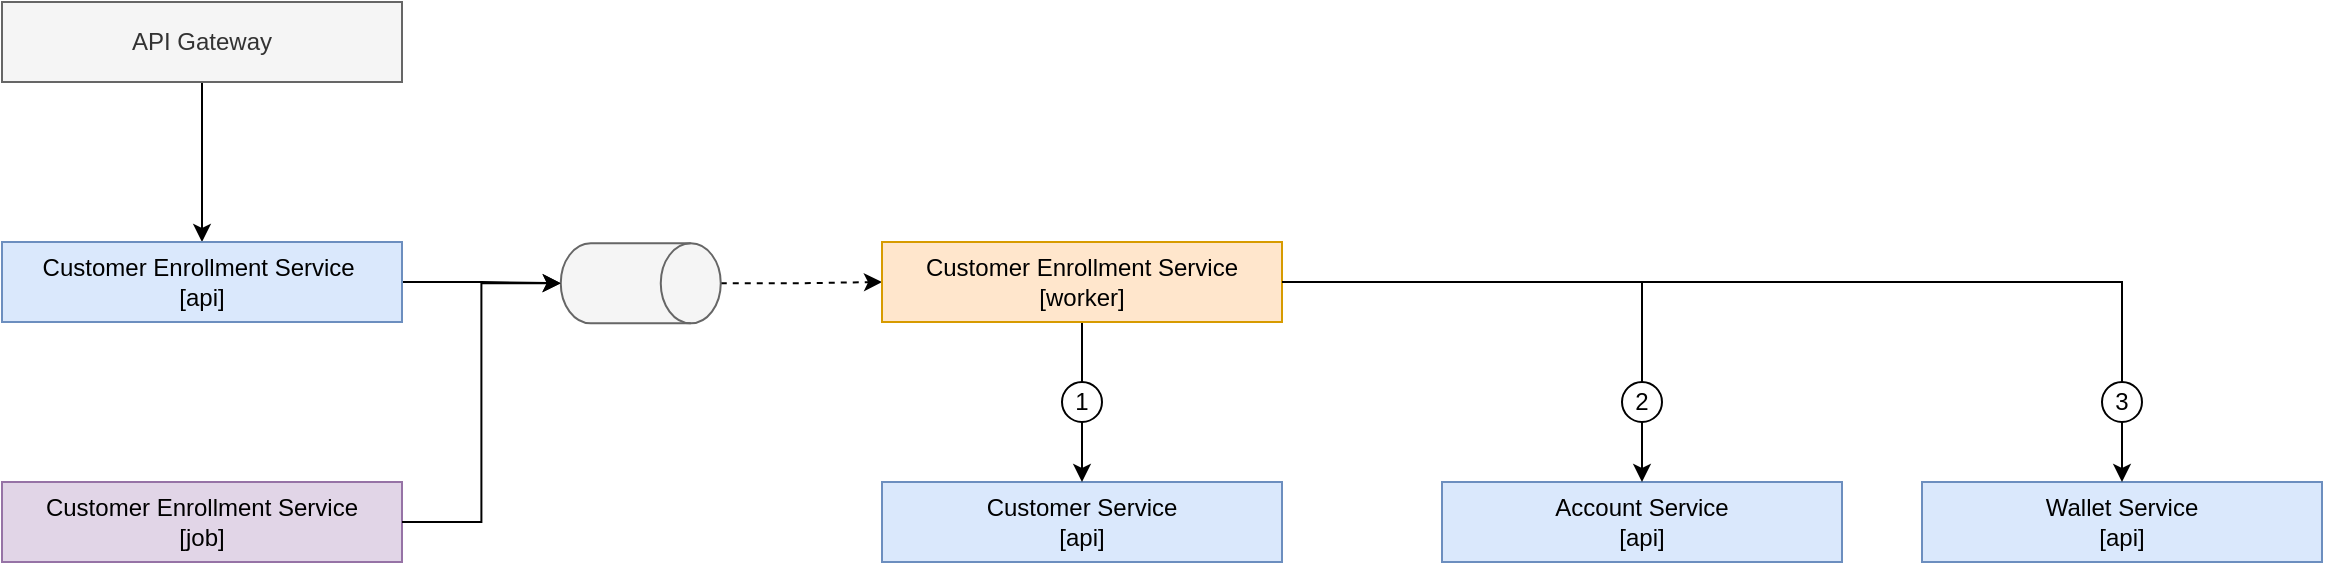 <mxfile version="24.7.16" pages="2">
  <diagram id="6vgpfLJxG9BeQ7LSBK3K" name="Acquisition">
    <mxGraphModel dx="1026" dy="684" grid="1" gridSize="10" guides="1" tooltips="1" connect="1" arrows="1" fold="1" page="1" pageScale="1" pageWidth="827" pageHeight="1169" math="0" shadow="0">
      <root>
        <mxCell id="0" />
        <mxCell id="1" parent="0" />
        <mxCell id="q_N_0xvKZxsOYUWMpAK_-20" style="edgeStyle=orthogonalEdgeStyle;rounded=0;orthogonalLoop=1;jettySize=auto;html=1;strokeWidth=1;" edge="1" parent="1" source="q_N_0xvKZxsOYUWMpAK_-3" target="q_N_0xvKZxsOYUWMpAK_-14">
          <mxGeometry relative="1" as="geometry" />
        </mxCell>
        <mxCell id="q_N_0xvKZxsOYUWMpAK_-3" value="API Gateway" style="rounded=0;whiteSpace=wrap;html=1;fillColor=#f5f5f5;fontColor=#333333;strokeColor=#666666;" vertex="1" parent="1">
          <mxGeometry x="200" y="240" width="200" height="40" as="geometry" />
        </mxCell>
        <mxCell id="q_N_0xvKZxsOYUWMpAK_-4" value="Customer Service&lt;div&gt;[api]&lt;/div&gt;" style="rounded=0;whiteSpace=wrap;html=1;fillColor=#dae8fc;strokeColor=#6c8ebf;" vertex="1" parent="1">
          <mxGeometry x="640" y="480" width="200" height="40" as="geometry" />
        </mxCell>
        <mxCell id="q_N_0xvKZxsOYUWMpAK_-5" value="Account Service&lt;div&gt;[api]&lt;/div&gt;" style="rounded=0;whiteSpace=wrap;html=1;fillColor=#dae8fc;strokeColor=#6c8ebf;" vertex="1" parent="1">
          <mxGeometry x="920" y="480" width="200" height="40" as="geometry" />
        </mxCell>
        <mxCell id="q_N_0xvKZxsOYUWMpAK_-22" style="edgeStyle=orthogonalEdgeStyle;rounded=0;orthogonalLoop=1;jettySize=auto;html=1;" edge="1" parent="1" source="q_N_0xvKZxsOYUWMpAK_-14" target="q_N_0xvKZxsOYUWMpAK_-21">
          <mxGeometry relative="1" as="geometry" />
        </mxCell>
        <mxCell id="q_N_0xvKZxsOYUWMpAK_-14" value="Customer Enrollment Service&amp;nbsp;&lt;div&gt;[api]&lt;/div&gt;" style="rounded=0;whiteSpace=wrap;html=1;fillColor=#dae8fc;strokeColor=#6c8ebf;" vertex="1" parent="1">
          <mxGeometry x="200" y="360" width="200" height="40" as="geometry" />
        </mxCell>
        <mxCell id="q_N_0xvKZxsOYUWMpAK_-16" value="Wallet Service&lt;div&gt;[api]&lt;/div&gt;" style="rounded=0;whiteSpace=wrap;html=1;fillColor=#dae8fc;strokeColor=#6c8ebf;" vertex="1" parent="1">
          <mxGeometry x="1160" y="480" width="200" height="40" as="geometry" />
        </mxCell>
        <mxCell id="q_N_0xvKZxsOYUWMpAK_-24" style="edgeStyle=orthogonalEdgeStyle;rounded=0;orthogonalLoop=1;jettySize=auto;html=1;entryX=0;entryY=0.5;entryDx=0;entryDy=0;dashed=1;" edge="1" parent="1" source="q_N_0xvKZxsOYUWMpAK_-21" target="q_N_0xvKZxsOYUWMpAK_-23">
          <mxGeometry relative="1" as="geometry" />
        </mxCell>
        <mxCell id="q_N_0xvKZxsOYUWMpAK_-21" value="" style="shape=cylinder3;whiteSpace=wrap;html=1;boundedLbl=1;backgroundOutline=1;size=15;rotation=90;fillColor=#f5f5f5;strokeColor=#666666;fontColor=#333333;" vertex="1" parent="1">
          <mxGeometry x="499.38" y="340.63" width="40" height="80" as="geometry" />
        </mxCell>
        <mxCell id="q_N_0xvKZxsOYUWMpAK_-25" style="edgeStyle=orthogonalEdgeStyle;rounded=0;orthogonalLoop=1;jettySize=auto;html=1;labelBackgroundColor=#000000;fontColor=#FFFFFF;" edge="1" parent="1" source="q_N_0xvKZxsOYUWMpAK_-23" target="q_N_0xvKZxsOYUWMpAK_-4">
          <mxGeometry relative="1" as="geometry" />
        </mxCell>
        <mxCell id="q_N_0xvKZxsOYUWMpAK_-26" style="edgeStyle=orthogonalEdgeStyle;rounded=0;orthogonalLoop=1;jettySize=auto;html=1;entryX=0.5;entryY=0;entryDx=0;entryDy=0;labelBackgroundColor=#000000;fontColor=#FFFFFF;" edge="1" parent="1" source="q_N_0xvKZxsOYUWMpAK_-23" target="q_N_0xvKZxsOYUWMpAK_-5">
          <mxGeometry relative="1" as="geometry" />
        </mxCell>
        <mxCell id="q_N_0xvKZxsOYUWMpAK_-23" value="Customer Enrollment Service&lt;div&gt;[worker]&lt;/div&gt;" style="rounded=0;whiteSpace=wrap;html=1;fillColor=#ffe6cc;strokeColor=#d79b00;" vertex="1" parent="1">
          <mxGeometry x="640" y="360" width="200" height="40" as="geometry" />
        </mxCell>
        <mxCell id="q_N_0xvKZxsOYUWMpAK_-27" style="edgeStyle=orthogonalEdgeStyle;rounded=0;orthogonalLoop=1;jettySize=auto;html=1;labelBackgroundColor=#000000;fontColor=#FFFFFF;" edge="1" parent="1" source="q_N_0xvKZxsOYUWMpAK_-23" target="q_N_0xvKZxsOYUWMpAK_-16">
          <mxGeometry relative="1" as="geometry" />
        </mxCell>
        <mxCell id="q_N_0xvKZxsOYUWMpAK_-32" value="1" style="ellipse;whiteSpace=wrap;html=1;aspect=fixed;" vertex="1" parent="1">
          <mxGeometry x="730" y="430" width="20" height="20" as="geometry" />
        </mxCell>
        <mxCell id="q_N_0xvKZxsOYUWMpAK_-36" value="2" style="ellipse;whiteSpace=wrap;html=1;aspect=fixed;" vertex="1" parent="1">
          <mxGeometry x="1010" y="430" width="20" height="20" as="geometry" />
        </mxCell>
        <mxCell id="q_N_0xvKZxsOYUWMpAK_-37" value="3" style="ellipse;whiteSpace=wrap;html=1;aspect=fixed;" vertex="1" parent="1">
          <mxGeometry x="1250" y="430" width="20" height="20" as="geometry" />
        </mxCell>
        <mxCell id="q_N_0xvKZxsOYUWMpAK_-38" value="Customer Enrollment Service&lt;div&gt;[job]&lt;/div&gt;" style="rounded=0;whiteSpace=wrap;html=1;fillColor=#e1d5e7;strokeColor=#9673a6;" vertex="1" parent="1">
          <mxGeometry x="200" y="480" width="200" height="40" as="geometry" />
        </mxCell>
        <mxCell id="q_N_0xvKZxsOYUWMpAK_-39" style="edgeStyle=orthogonalEdgeStyle;rounded=0;orthogonalLoop=1;jettySize=auto;html=1;entryX=0.5;entryY=1;entryDx=0;entryDy=0;entryPerimeter=0;strokeWidth=1;jumpStyle=none;" edge="1" parent="1" source="q_N_0xvKZxsOYUWMpAK_-38" target="q_N_0xvKZxsOYUWMpAK_-21">
          <mxGeometry relative="1" as="geometry" />
        </mxCell>
      </root>
    </mxGraphModel>
  </diagram>
  <diagram id="bXDPalUZnXCFTHf6gSmQ" name="Customer Enrollment Status">
    <mxGraphModel dx="1026" dy="684" grid="1" gridSize="10" guides="1" tooltips="1" connect="1" arrows="1" fold="1" page="1" pageScale="1" pageWidth="827" pageHeight="1169" math="0" shadow="0">
      <root>
        <mxCell id="0" />
        <mxCell id="1" parent="0" />
        <mxCell id="DJ_E_0yAn1cXsnDmfMEY-10" style="edgeStyle=orthogonalEdgeStyle;rounded=0;orthogonalLoop=1;jettySize=auto;html=1;" edge="1" parent="1" source="DJ_E_0yAn1cXsnDmfMEY-1" target="DJ_E_0yAn1cXsnDmfMEY-9">
          <mxGeometry relative="1" as="geometry" />
        </mxCell>
        <mxCell id="DJ_E_0yAn1cXsnDmfMEY-1" value="Waiting Review" style="rounded=0;whiteSpace=wrap;html=1;fillColor=#dae8fc;strokeColor=#6c8ebf;" vertex="1" parent="1">
          <mxGeometry x="160" y="120" width="160" height="40" as="geometry" />
        </mxCell>
        <mxCell id="DJ_E_0yAn1cXsnDmfMEY-6" style="edgeStyle=orthogonalEdgeStyle;rounded=0;orthogonalLoop=1;jettySize=auto;html=1;entryX=0.5;entryY=0;entryDx=0;entryDy=0;exitX=0.5;exitY=1;exitDx=0;exitDy=0;" edge="1" parent="1" source="DJ_E_0yAn1cXsnDmfMEY-1" target="DJ_E_0yAn1cXsnDmfMEY-5">
          <mxGeometry relative="1" as="geometry" />
        </mxCell>
        <mxCell id="DJ_E_0yAn1cXsnDmfMEY-7" style="edgeStyle=orthogonalEdgeStyle;rounded=0;orthogonalLoop=1;jettySize=auto;html=1;entryX=0.5;entryY=1;entryDx=0;entryDy=0;startArrow=classic;startFill=1;exitX=0.5;exitY=0;exitDx=0;exitDy=0;" edge="1" parent="1" source="DJ_E_0yAn1cXsnDmfMEY-1" target="DJ_E_0yAn1cXsnDmfMEY-4">
          <mxGeometry relative="1" as="geometry" />
        </mxCell>
        <mxCell id="DJ_E_0yAn1cXsnDmfMEY-4" value="Review Failed" style="rounded=0;whiteSpace=wrap;html=1;fillColor=#ffe6cc;strokeColor=#d79b00;" vertex="1" parent="1">
          <mxGeometry x="160" y="40" width="160" height="40" as="geometry" />
        </mxCell>
        <mxCell id="DJ_E_0yAn1cXsnDmfMEY-5" value="Rejected" style="rounded=0;whiteSpace=wrap;html=1;fillColor=#f8cecc;strokeColor=#b85450;" vertex="1" parent="1">
          <mxGeometry x="160" y="200" width="160" height="40" as="geometry" />
        </mxCell>
        <mxCell id="DJ_E_0yAn1cXsnDmfMEY-12" style="edgeStyle=orthogonalEdgeStyle;rounded=0;orthogonalLoop=1;jettySize=auto;html=1;" edge="1" parent="1" source="DJ_E_0yAn1cXsnDmfMEY-9" target="DJ_E_0yAn1cXsnDmfMEY-11">
          <mxGeometry relative="1" as="geometry" />
        </mxCell>
        <mxCell id="DJ_E_0yAn1cXsnDmfMEY-14" style="edgeStyle=orthogonalEdgeStyle;rounded=0;orthogonalLoop=1;jettySize=auto;html=1;entryX=0.5;entryY=1;entryDx=0;entryDy=0;startArrow=classic;startFill=1;" edge="1" parent="1" source="DJ_E_0yAn1cXsnDmfMEY-9" target="DJ_E_0yAn1cXsnDmfMEY-13">
          <mxGeometry relative="1" as="geometry" />
        </mxCell>
        <mxCell id="DJ_E_0yAn1cXsnDmfMEY-9" value="Waiting Customer Creation" style="rounded=0;whiteSpace=wrap;html=1;fillColor=#dae8fc;strokeColor=#6c8ebf;" vertex="1" parent="1">
          <mxGeometry x="360" y="120" width="160" height="40" as="geometry" />
        </mxCell>
        <mxCell id="DJ_E_0yAn1cXsnDmfMEY-16" style="edgeStyle=orthogonalEdgeStyle;rounded=0;orthogonalLoop=1;jettySize=auto;html=1;startArrow=classic;startFill=1;" edge="1" parent="1" source="DJ_E_0yAn1cXsnDmfMEY-11" target="DJ_E_0yAn1cXsnDmfMEY-15">
          <mxGeometry relative="1" as="geometry" />
        </mxCell>
        <mxCell id="DJ_E_0yAn1cXsnDmfMEY-22" style="edgeStyle=orthogonalEdgeStyle;rounded=0;orthogonalLoop=1;jettySize=auto;html=1;entryX=0;entryY=0.5;entryDx=0;entryDy=0;" edge="1" parent="1" source="DJ_E_0yAn1cXsnDmfMEY-11" target="DJ_E_0yAn1cXsnDmfMEY-20">
          <mxGeometry relative="1" as="geometry" />
        </mxCell>
        <mxCell id="DJ_E_0yAn1cXsnDmfMEY-11" value="Waiting Account Creation" style="rounded=0;whiteSpace=wrap;html=1;fillColor=#dae8fc;strokeColor=#6c8ebf;" vertex="1" parent="1">
          <mxGeometry x="560" y="120" width="160" height="40" as="geometry" />
        </mxCell>
        <mxCell id="DJ_E_0yAn1cXsnDmfMEY-13" value="Customer Creation Failed" style="rounded=0;whiteSpace=wrap;html=1;fillColor=#ffe6cc;strokeColor=#d79b00;" vertex="1" parent="1">
          <mxGeometry x="360" y="40" width="160" height="40" as="geometry" />
        </mxCell>
        <mxCell id="DJ_E_0yAn1cXsnDmfMEY-15" value="Account Creation Failed" style="rounded=0;whiteSpace=wrap;html=1;fillColor=#ffe6cc;strokeColor=#d79b00;" vertex="1" parent="1">
          <mxGeometry x="560" y="40" width="160" height="40" as="geometry" />
        </mxCell>
        <mxCell id="DJ_E_0yAn1cXsnDmfMEY-17" value="Approved" style="rounded=0;whiteSpace=wrap;html=1;fillColor=#d5e8d4;strokeColor=#82b366;" vertex="1" parent="1">
          <mxGeometry x="960" y="120" width="160" height="40" as="geometry" />
        </mxCell>
        <mxCell id="DJ_E_0yAn1cXsnDmfMEY-23" style="edgeStyle=orthogonalEdgeStyle;rounded=0;orthogonalLoop=1;jettySize=auto;html=1;entryX=0.5;entryY=1;entryDx=0;entryDy=0;startArrow=classic;startFill=1;" edge="1" parent="1" source="DJ_E_0yAn1cXsnDmfMEY-20" target="DJ_E_0yAn1cXsnDmfMEY-21">
          <mxGeometry relative="1" as="geometry" />
        </mxCell>
        <mxCell id="DJ_E_0yAn1cXsnDmfMEY-24" style="edgeStyle=orthogonalEdgeStyle;rounded=0;orthogonalLoop=1;jettySize=auto;html=1;" edge="1" parent="1" source="DJ_E_0yAn1cXsnDmfMEY-20" target="DJ_E_0yAn1cXsnDmfMEY-17">
          <mxGeometry relative="1" as="geometry" />
        </mxCell>
        <mxCell id="DJ_E_0yAn1cXsnDmfMEY-20" value="Waiting Wallet Creation" style="rounded=0;whiteSpace=wrap;html=1;fillColor=#dae8fc;strokeColor=#6c8ebf;" vertex="1" parent="1">
          <mxGeometry x="760" y="120" width="160" height="40" as="geometry" />
        </mxCell>
        <mxCell id="DJ_E_0yAn1cXsnDmfMEY-21" value="Wallet Creation Failed" style="rounded=0;whiteSpace=wrap;html=1;fillColor=#ffe6cc;strokeColor=#d79b00;" vertex="1" parent="1">
          <mxGeometry x="760" y="40" width="160" height="40" as="geometry" />
        </mxCell>
      </root>
    </mxGraphModel>
  </diagram>
</mxfile>
